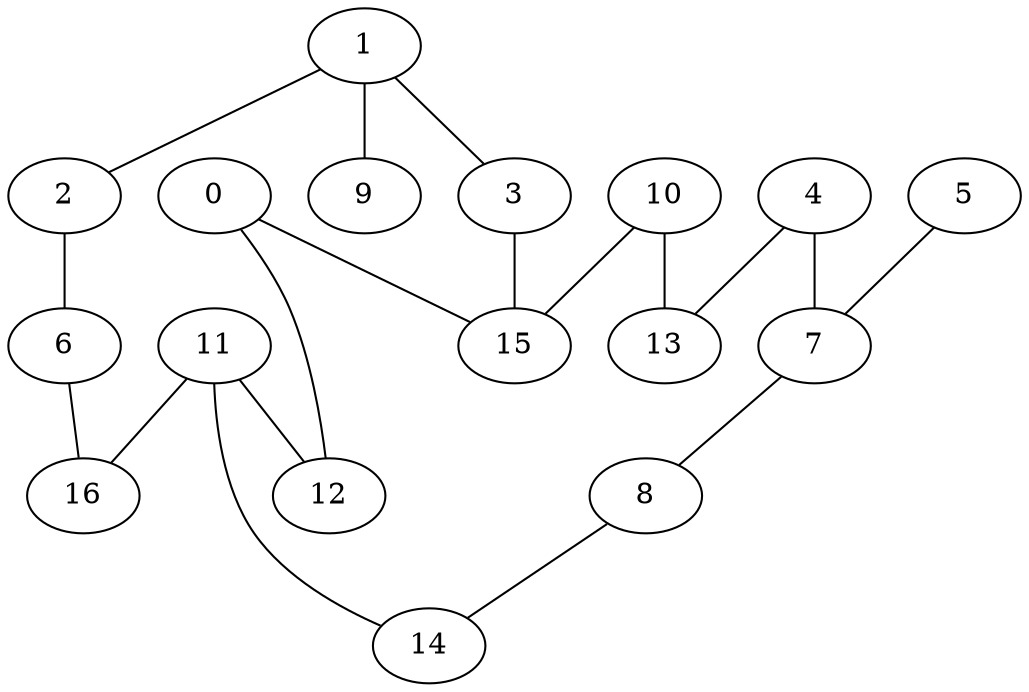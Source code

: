 graph "sampletest150-mod5_image12.bmp" {
	0	 [type=corner,
		x=189,
		y=321];
	12	 [type=corner,
		x=335,
		y=171];
	0 -- 12	 [angle0="-.80",
		frequency=1,
		type0=line];
	15	 [type=intersection,
		x=185,
		y=331];
	0 -- 15	 [angle0="-1.19",
		frequency=1,
		type0=line];
	1	 [type=intersection,
		x=150,
		y=272];
	2	 [type=corner,
		x=168,
		y=169];
	1 -- 2	 [angle0="-1.40",
		frequency=1,
		type0=line];
	3	 [type=corner,
		x=156,
		y=322];
	1 -- 3	 [angle0="1.45",
		frequency=1,
		type0=line];
	9	 [type=endpoint,
		x=70,
		y=281];
	1 -- 9	 [angle0="-.11",
		frequency=1,
		type0=line];
	6	 [type=corner,
		x=330,
		y=150];
	2 -- 6	 [angle0="-.12",
		frequency=1,
		type0=line];
	3 -- 15	 [angle0=".30",
		frequency=1,
		type0=line];
	4	 [type=corner,
		x=372,
		y=290];
	7	 [type=intersection,
		x=397,
		y=262];
	4 -- 7	 [angle0="-.84",
		frequency=1,
		type0=line];
	13	 [type=corner,
		x=379,
		y=360];
	4 -- 13	 [angle0="1.47",
		frequency=1,
		type0=line];
	5	 [type=endpoint,
		x=464,
		y=266];
	5 -- 7	 [angle0=".06",
		frequency=1,
		type0=line];
	16	 [type=corner,
		x=352,
		y=171];
	6 -- 16	 [angle0=".76",
		frequency=1,
		type0=line];
	8	 [type=corner,
		x=369,
		y=263];
	7 -- 8	 [angle0="-.04",
		frequency=1,
		type0=line];
	14	 [type=corner,
		x=383,
		y=187];
	8 -- 14	 [angle0="-1.39",
		frequency=1,
		type0=line];
	10	 [type=corner,
		x=192,
		y=368];
	10 -- 13	 [angle0="-.04",
		frequency=1,
		type0=line];
	10 -- 15	 [angle0="1.38",
		frequency=1,
		type0=line];
	11	 [type=intersection,
		x=379,
		y=169];
	11 -- 12	 [angle0="-.05",
		frequency=1,
		type0=line];
	11 -- 14	 [angle0="1.35",
		frequency=1,
		type0=line];
	11 -- 16	 [angle0="-.07",
		frequency=1,
		type0=line];
}
